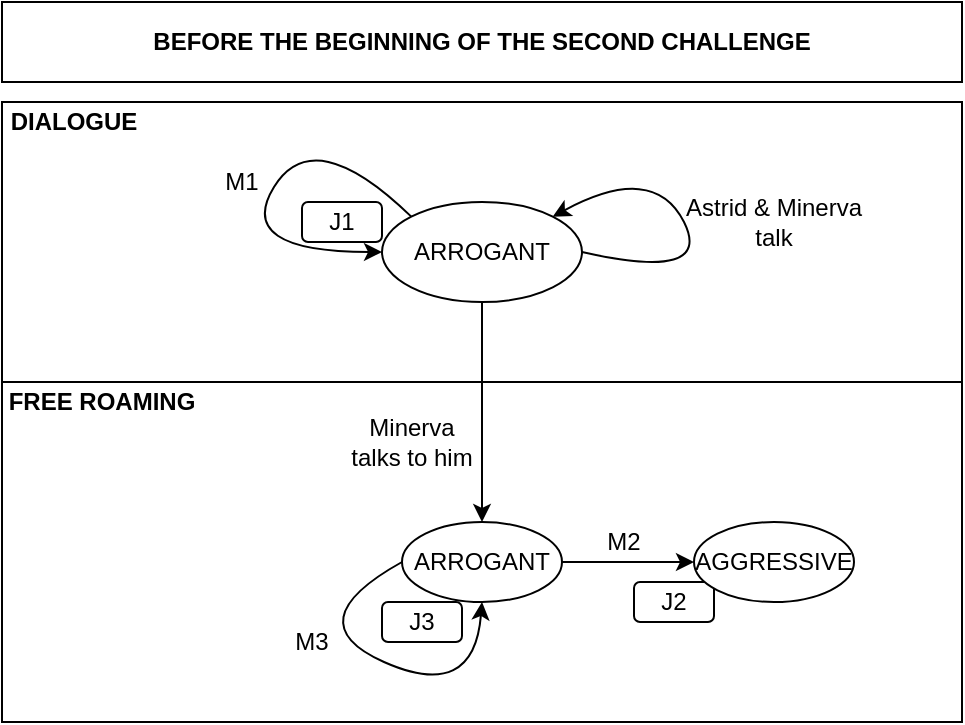 <mxfile version="13.10.4" type="device"><diagram id="XZ2HUfNTCqnf3CbWZWH1" name="Page-1"><mxGraphModel dx="1038" dy="522" grid="1" gridSize="10" guides="1" tooltips="1" connect="1" arrows="1" fold="1" page="1" pageScale="1" pageWidth="827" pageHeight="1169" math="0" shadow="0"><root><mxCell id="0"/><mxCell id="1" parent="0"/><mxCell id="z4uHSy2fQEfwp1BmNoql-1" value="" style="rounded=0;whiteSpace=wrap;html=1;" vertex="1" parent="1"><mxGeometry x="174" y="140" width="480" height="140" as="geometry"/></mxCell><mxCell id="z4uHSy2fQEfwp1BmNoql-2" value="" style="rounded=0;whiteSpace=wrap;html=1;" vertex="1" parent="1"><mxGeometry x="174" y="280" width="480" height="170" as="geometry"/></mxCell><mxCell id="z4uHSy2fQEfwp1BmNoql-5" value="ARROGANT" style="ellipse;whiteSpace=wrap;html=1;" vertex="1" parent="1"><mxGeometry x="364" y="190" width="100" height="50" as="geometry"/></mxCell><mxCell id="z4uHSy2fQEfwp1BmNoql-23" value="" style="endArrow=classic;html=1;exitX=0.5;exitY=1;exitDx=0;exitDy=0;entryX=0.5;entryY=0;entryDx=0;entryDy=0;" edge="1" parent="1" source="z4uHSy2fQEfwp1BmNoql-5" target="z4uHSy2fQEfwp1BmNoql-24"><mxGeometry width="50" height="50" relative="1" as="geometry"><mxPoint x="390" y="270" as="sourcePoint"/><mxPoint x="440" y="220" as="targetPoint"/></mxGeometry></mxCell><mxCell id="z4uHSy2fQEfwp1BmNoql-24" value="ARROGANT" style="ellipse;whiteSpace=wrap;html=1;" vertex="1" parent="1"><mxGeometry x="374" y="350" width="80" height="40" as="geometry"/></mxCell><mxCell id="z4uHSy2fQEfwp1BmNoql-25" value="Minerva&lt;br&gt;talks to him" style="text;html=1;strokeColor=none;fillColor=none;align=center;verticalAlign=middle;whiteSpace=wrap;rounded=0;" vertex="1" parent="1"><mxGeometry x="344" y="300" width="70" height="20" as="geometry"/></mxCell><mxCell id="z4uHSy2fQEfwp1BmNoql-27" value="" style="curved=1;endArrow=classic;html=1;exitX=0;exitY=0.5;exitDx=0;exitDy=0;entryX=0.5;entryY=1;entryDx=0;entryDy=0;" edge="1" parent="1" source="z4uHSy2fQEfwp1BmNoql-24" target="z4uHSy2fQEfwp1BmNoql-24"><mxGeometry width="50" height="50" relative="1" as="geometry"><mxPoint x="390" y="380" as="sourcePoint"/><mxPoint x="440" y="330" as="targetPoint"/><Array as="points"><mxPoint x="320" y="400"/><mxPoint x="410" y="440"/></Array></mxGeometry></mxCell><mxCell id="z4uHSy2fQEfwp1BmNoql-29" value="J2" style="rounded=1;whiteSpace=wrap;html=1;" vertex="1" parent="1"><mxGeometry x="490" y="380" width="40" height="20" as="geometry"/></mxCell><mxCell id="z4uHSy2fQEfwp1BmNoql-30" value="DIALOGUE" style="text;html=1;strokeColor=none;fillColor=none;align=center;verticalAlign=middle;whiteSpace=wrap;rounded=0;fontStyle=1" vertex="1" parent="1"><mxGeometry x="190" y="140" width="40" height="20" as="geometry"/></mxCell><mxCell id="z4uHSy2fQEfwp1BmNoql-31" value="FREE ROAMING" style="text;html=1;strokeColor=none;fillColor=none;align=center;verticalAlign=middle;whiteSpace=wrap;rounded=0;fontStyle=1" vertex="1" parent="1"><mxGeometry x="174" y="280" width="100" height="20" as="geometry"/></mxCell><mxCell id="z4uHSy2fQEfwp1BmNoql-32" value="" style="curved=1;endArrow=classic;html=1;exitX=1;exitY=0.5;exitDx=0;exitDy=0;entryX=1;entryY=0;entryDx=0;entryDy=0;" edge="1" parent="1" source="z4uHSy2fQEfwp1BmNoql-5" target="z4uHSy2fQEfwp1BmNoql-5"><mxGeometry width="50" height="50" relative="1" as="geometry"><mxPoint x="550" y="228.75" as="sourcePoint"/><mxPoint x="600" y="178.75" as="targetPoint"/><Array as="points"><mxPoint x="530" y="230"/><mxPoint x="500" y="170"/></Array></mxGeometry></mxCell><mxCell id="z4uHSy2fQEfwp1BmNoql-33" value="" style="curved=1;endArrow=classic;html=1;exitX=0;exitY=0;exitDx=0;exitDy=0;entryX=0;entryY=0.5;entryDx=0;entryDy=0;" edge="1" parent="1" source="z4uHSy2fQEfwp1BmNoql-5" target="z4uHSy2fQEfwp1BmNoql-5"><mxGeometry width="50" height="50" relative="1" as="geometry"><mxPoint x="390" y="320" as="sourcePoint"/><mxPoint x="440" y="270" as="targetPoint"/><Array as="points"><mxPoint x="330" y="150"/><mxPoint x="290" y="215"/></Array></mxGeometry></mxCell><mxCell id="z4uHSy2fQEfwp1BmNoql-34" value="Astrid &amp;amp; Minerva talk" style="text;html=1;strokeColor=none;fillColor=none;align=center;verticalAlign=middle;whiteSpace=wrap;rounded=0;" vertex="1" parent="1"><mxGeometry x="510" y="190" width="100" height="20" as="geometry"/></mxCell><mxCell id="z4uHSy2fQEfwp1BmNoql-35" value="M1" style="text;html=1;strokeColor=none;fillColor=none;align=center;verticalAlign=middle;whiteSpace=wrap;rounded=0;" vertex="1" parent="1"><mxGeometry x="244" y="170" width="100" height="20" as="geometry"/></mxCell><mxCell id="z4uHSy2fQEfwp1BmNoql-36" value="J1" style="rounded=1;whiteSpace=wrap;html=1;" vertex="1" parent="1"><mxGeometry x="324" y="190" width="40" height="20" as="geometry"/></mxCell><mxCell id="z4uHSy2fQEfwp1BmNoql-38" value="&lt;b&gt;BEFORE THE BEGINNING OF THE SECOND CHALLENGE&lt;/b&gt;" style="rounded=0;whiteSpace=wrap;html=1;" vertex="1" parent="1"><mxGeometry x="174" y="90" width="480" height="40" as="geometry"/></mxCell><mxCell id="z4uHSy2fQEfwp1BmNoql-40" value="AGGRESSIVE" style="ellipse;whiteSpace=wrap;html=1;" vertex="1" parent="1"><mxGeometry x="520" y="350" width="80" height="40" as="geometry"/></mxCell><mxCell id="z4uHSy2fQEfwp1BmNoql-41" value="" style="endArrow=classic;html=1;exitX=1;exitY=0.5;exitDx=0;exitDy=0;entryX=0;entryY=0.5;entryDx=0;entryDy=0;" edge="1" parent="1" source="z4uHSy2fQEfwp1BmNoql-24" target="z4uHSy2fQEfwp1BmNoql-40"><mxGeometry width="50" height="50" relative="1" as="geometry"><mxPoint x="460" y="300" as="sourcePoint"/><mxPoint x="510" y="250" as="targetPoint"/></mxGeometry></mxCell><mxCell id="z4uHSy2fQEfwp1BmNoql-44" value="M2" style="text;html=1;strokeColor=none;fillColor=none;align=center;verticalAlign=middle;whiteSpace=wrap;rounded=0;" vertex="1" parent="1"><mxGeometry x="450" y="350" width="70" height="20" as="geometry"/></mxCell><mxCell id="z4uHSy2fQEfwp1BmNoql-45" value="M3" style="text;html=1;strokeColor=none;fillColor=none;align=center;verticalAlign=middle;whiteSpace=wrap;rounded=0;" vertex="1" parent="1"><mxGeometry x="294" y="400" width="70" height="20" as="geometry"/></mxCell><mxCell id="z4uHSy2fQEfwp1BmNoql-46" value="J3" style="rounded=1;whiteSpace=wrap;html=1;" vertex="1" parent="1"><mxGeometry x="364" y="390" width="40" height="20" as="geometry"/></mxCell></root></mxGraphModel></diagram></mxfile>